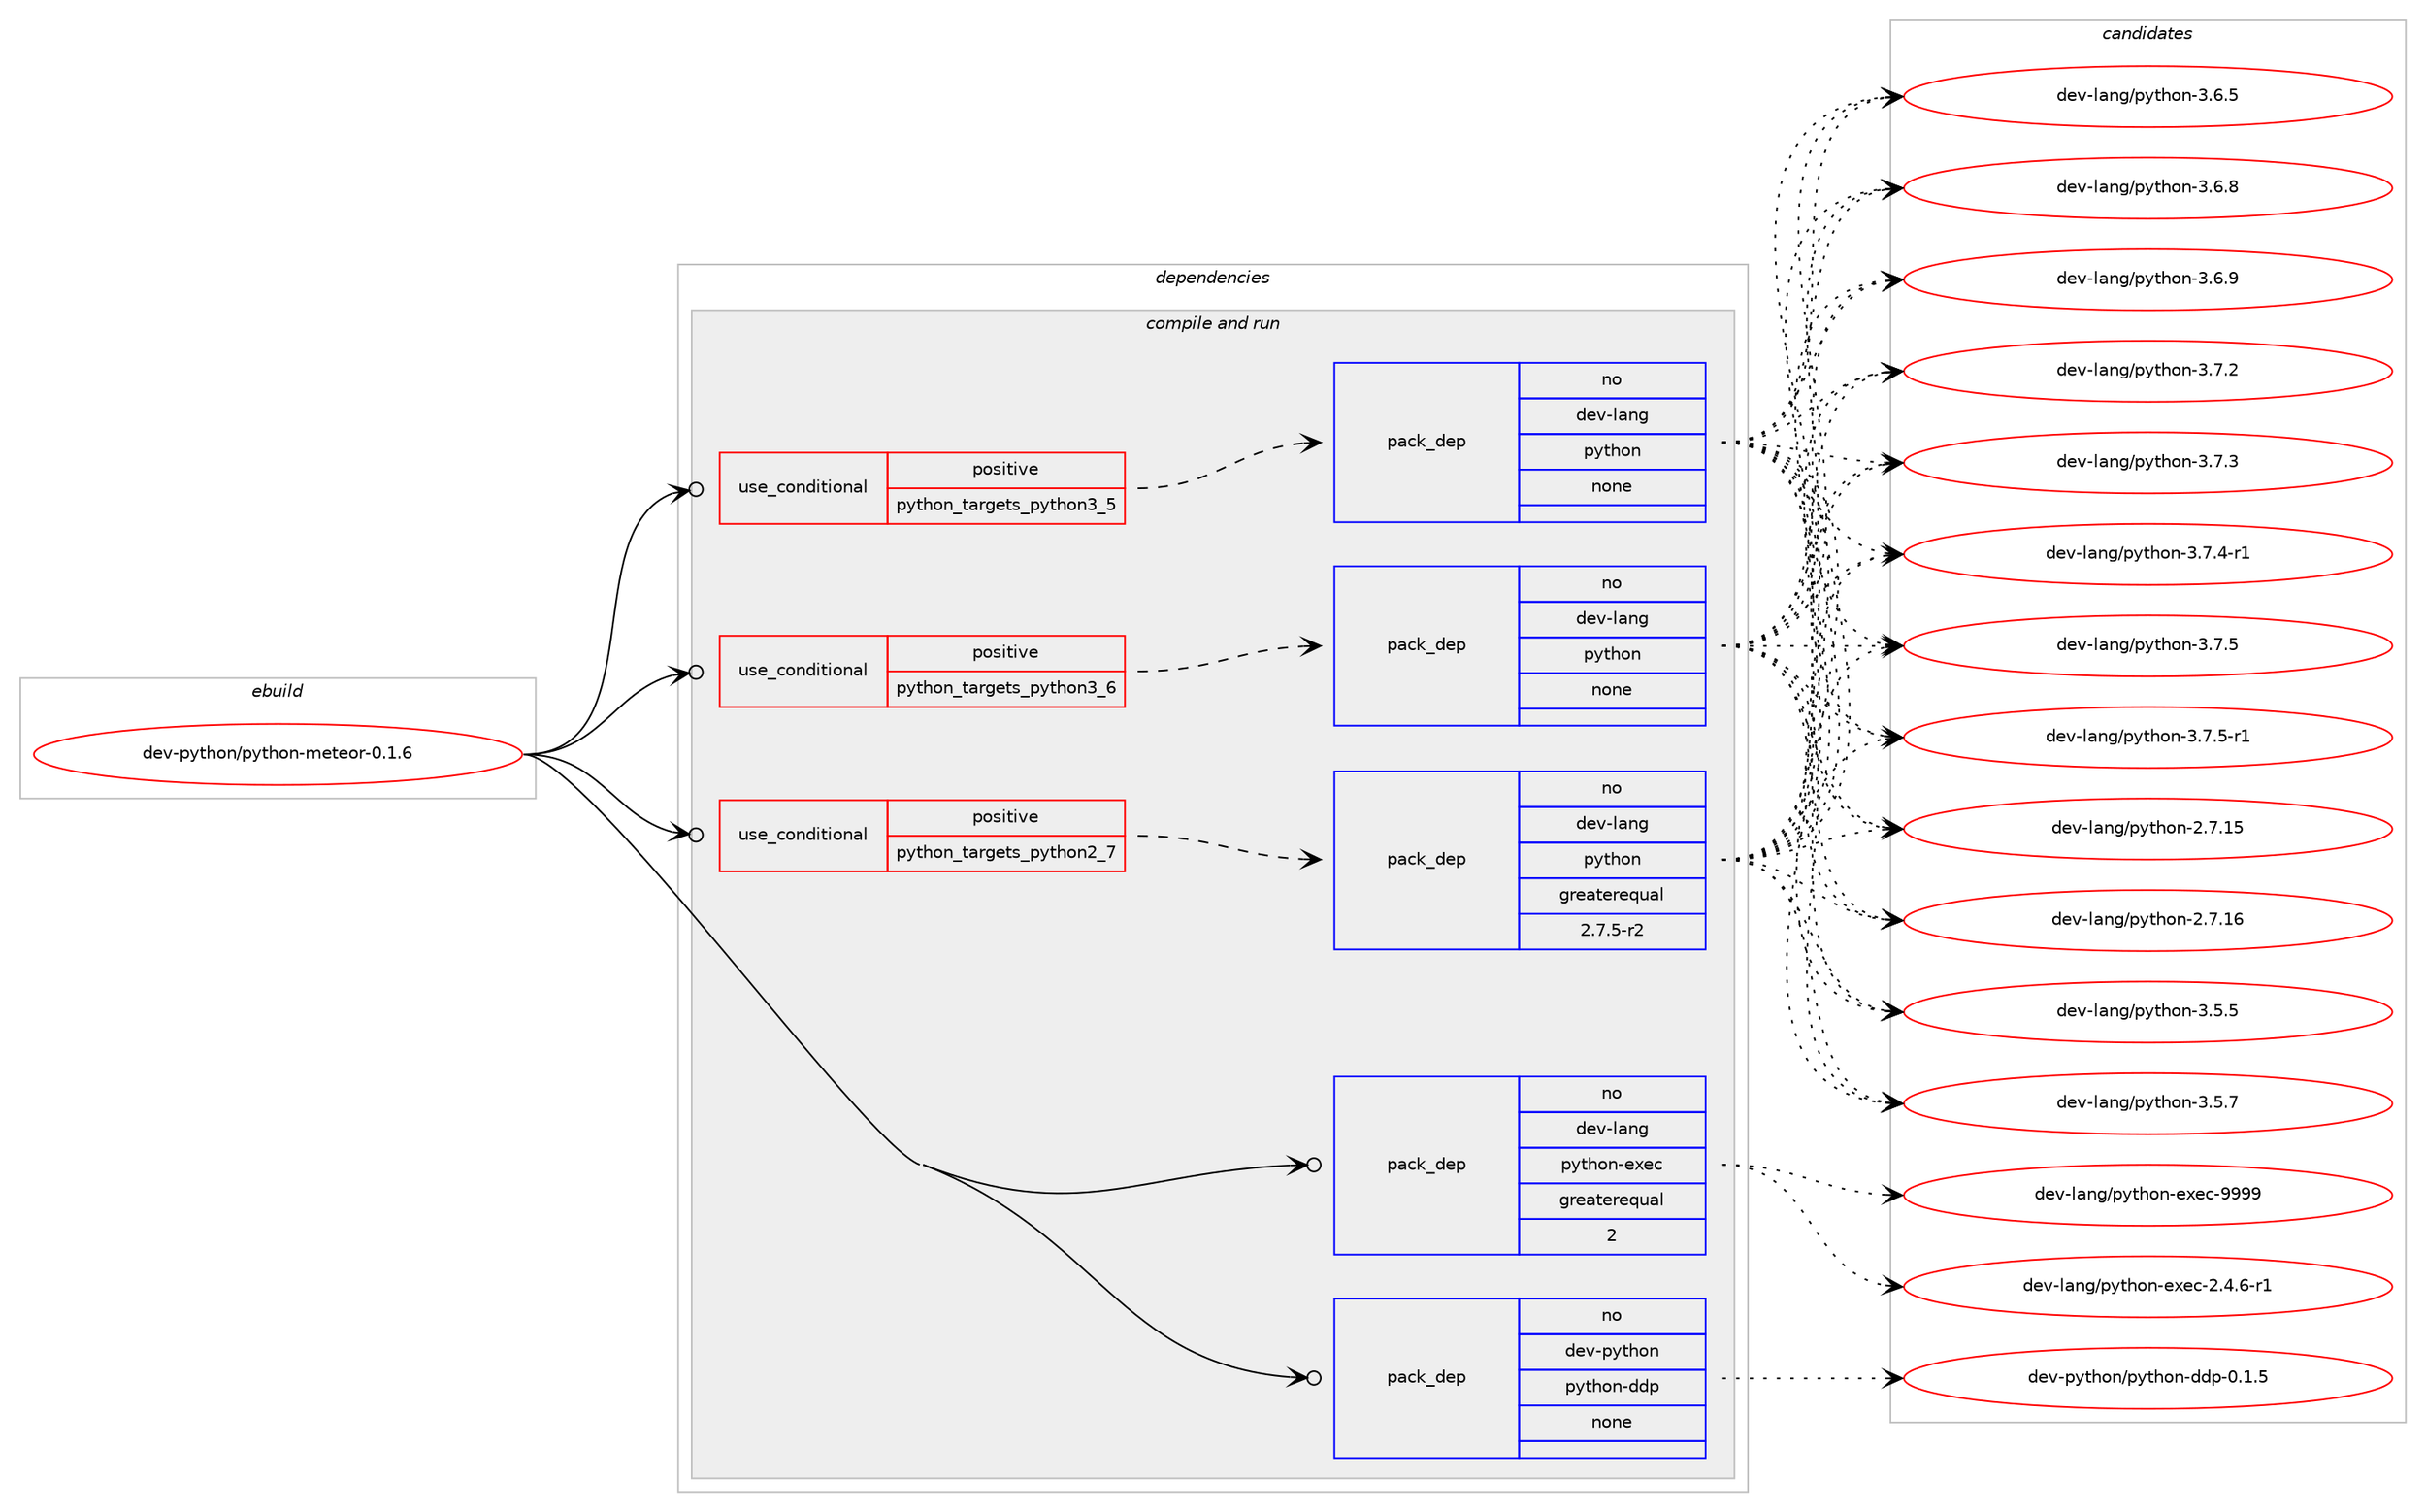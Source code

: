 digraph prolog {

# *************
# Graph options
# *************

newrank=true;
concentrate=true;
compound=true;
graph [rankdir=LR,fontname=Helvetica,fontsize=10,ranksep=1.5];#, ranksep=2.5, nodesep=0.2];
edge  [arrowhead=vee];
node  [fontname=Helvetica,fontsize=10];

# **********
# The ebuild
# **********

subgraph cluster_leftcol {
color=gray;
rank=same;
label=<<i>ebuild</i>>;
id [label="dev-python/python-meteor-0.1.6", color=red, width=4, href="../dev-python/python-meteor-0.1.6.svg"];
}

# ****************
# The dependencies
# ****************

subgraph cluster_midcol {
color=gray;
label=<<i>dependencies</i>>;
subgraph cluster_compile {
fillcolor="#eeeeee";
style=filled;
label=<<i>compile</i>>;
}
subgraph cluster_compileandrun {
fillcolor="#eeeeee";
style=filled;
label=<<i>compile and run</i>>;
subgraph cond147729 {
dependency632006 [label=<<TABLE BORDER="0" CELLBORDER="1" CELLSPACING="0" CELLPADDING="4"><TR><TD ROWSPAN="3" CELLPADDING="10">use_conditional</TD></TR><TR><TD>positive</TD></TR><TR><TD>python_targets_python2_7</TD></TR></TABLE>>, shape=none, color=red];
subgraph pack472406 {
dependency632007 [label=<<TABLE BORDER="0" CELLBORDER="1" CELLSPACING="0" CELLPADDING="4" WIDTH="220"><TR><TD ROWSPAN="6" CELLPADDING="30">pack_dep</TD></TR><TR><TD WIDTH="110">no</TD></TR><TR><TD>dev-lang</TD></TR><TR><TD>python</TD></TR><TR><TD>greaterequal</TD></TR><TR><TD>2.7.5-r2</TD></TR></TABLE>>, shape=none, color=blue];
}
dependency632006:e -> dependency632007:w [weight=20,style="dashed",arrowhead="vee"];
}
id:e -> dependency632006:w [weight=20,style="solid",arrowhead="odotvee"];
subgraph cond147730 {
dependency632008 [label=<<TABLE BORDER="0" CELLBORDER="1" CELLSPACING="0" CELLPADDING="4"><TR><TD ROWSPAN="3" CELLPADDING="10">use_conditional</TD></TR><TR><TD>positive</TD></TR><TR><TD>python_targets_python3_5</TD></TR></TABLE>>, shape=none, color=red];
subgraph pack472407 {
dependency632009 [label=<<TABLE BORDER="0" CELLBORDER="1" CELLSPACING="0" CELLPADDING="4" WIDTH="220"><TR><TD ROWSPAN="6" CELLPADDING="30">pack_dep</TD></TR><TR><TD WIDTH="110">no</TD></TR><TR><TD>dev-lang</TD></TR><TR><TD>python</TD></TR><TR><TD>none</TD></TR><TR><TD></TD></TR></TABLE>>, shape=none, color=blue];
}
dependency632008:e -> dependency632009:w [weight=20,style="dashed",arrowhead="vee"];
}
id:e -> dependency632008:w [weight=20,style="solid",arrowhead="odotvee"];
subgraph cond147731 {
dependency632010 [label=<<TABLE BORDER="0" CELLBORDER="1" CELLSPACING="0" CELLPADDING="4"><TR><TD ROWSPAN="3" CELLPADDING="10">use_conditional</TD></TR><TR><TD>positive</TD></TR><TR><TD>python_targets_python3_6</TD></TR></TABLE>>, shape=none, color=red];
subgraph pack472408 {
dependency632011 [label=<<TABLE BORDER="0" CELLBORDER="1" CELLSPACING="0" CELLPADDING="4" WIDTH="220"><TR><TD ROWSPAN="6" CELLPADDING="30">pack_dep</TD></TR><TR><TD WIDTH="110">no</TD></TR><TR><TD>dev-lang</TD></TR><TR><TD>python</TD></TR><TR><TD>none</TD></TR><TR><TD></TD></TR></TABLE>>, shape=none, color=blue];
}
dependency632010:e -> dependency632011:w [weight=20,style="dashed",arrowhead="vee"];
}
id:e -> dependency632010:w [weight=20,style="solid",arrowhead="odotvee"];
subgraph pack472409 {
dependency632012 [label=<<TABLE BORDER="0" CELLBORDER="1" CELLSPACING="0" CELLPADDING="4" WIDTH="220"><TR><TD ROWSPAN="6" CELLPADDING="30">pack_dep</TD></TR><TR><TD WIDTH="110">no</TD></TR><TR><TD>dev-lang</TD></TR><TR><TD>python-exec</TD></TR><TR><TD>greaterequal</TD></TR><TR><TD>2</TD></TR></TABLE>>, shape=none, color=blue];
}
id:e -> dependency632012:w [weight=20,style="solid",arrowhead="odotvee"];
subgraph pack472410 {
dependency632013 [label=<<TABLE BORDER="0" CELLBORDER="1" CELLSPACING="0" CELLPADDING="4" WIDTH="220"><TR><TD ROWSPAN="6" CELLPADDING="30">pack_dep</TD></TR><TR><TD WIDTH="110">no</TD></TR><TR><TD>dev-python</TD></TR><TR><TD>python-ddp</TD></TR><TR><TD>none</TD></TR><TR><TD></TD></TR></TABLE>>, shape=none, color=blue];
}
id:e -> dependency632013:w [weight=20,style="solid",arrowhead="odotvee"];
}
subgraph cluster_run {
fillcolor="#eeeeee";
style=filled;
label=<<i>run</i>>;
}
}

# **************
# The candidates
# **************

subgraph cluster_choices {
rank=same;
color=gray;
label=<<i>candidates</i>>;

subgraph choice472406 {
color=black;
nodesep=1;
choice10010111845108971101034711212111610411111045504655464953 [label="dev-lang/python-2.7.15", color=red, width=4,href="../dev-lang/python-2.7.15.svg"];
choice10010111845108971101034711212111610411111045504655464954 [label="dev-lang/python-2.7.16", color=red, width=4,href="../dev-lang/python-2.7.16.svg"];
choice100101118451089711010347112121116104111110455146534653 [label="dev-lang/python-3.5.5", color=red, width=4,href="../dev-lang/python-3.5.5.svg"];
choice100101118451089711010347112121116104111110455146534655 [label="dev-lang/python-3.5.7", color=red, width=4,href="../dev-lang/python-3.5.7.svg"];
choice100101118451089711010347112121116104111110455146544653 [label="dev-lang/python-3.6.5", color=red, width=4,href="../dev-lang/python-3.6.5.svg"];
choice100101118451089711010347112121116104111110455146544656 [label="dev-lang/python-3.6.8", color=red, width=4,href="../dev-lang/python-3.6.8.svg"];
choice100101118451089711010347112121116104111110455146544657 [label="dev-lang/python-3.6.9", color=red, width=4,href="../dev-lang/python-3.6.9.svg"];
choice100101118451089711010347112121116104111110455146554650 [label="dev-lang/python-3.7.2", color=red, width=4,href="../dev-lang/python-3.7.2.svg"];
choice100101118451089711010347112121116104111110455146554651 [label="dev-lang/python-3.7.3", color=red, width=4,href="../dev-lang/python-3.7.3.svg"];
choice1001011184510897110103471121211161041111104551465546524511449 [label="dev-lang/python-3.7.4-r1", color=red, width=4,href="../dev-lang/python-3.7.4-r1.svg"];
choice100101118451089711010347112121116104111110455146554653 [label="dev-lang/python-3.7.5", color=red, width=4,href="../dev-lang/python-3.7.5.svg"];
choice1001011184510897110103471121211161041111104551465546534511449 [label="dev-lang/python-3.7.5-r1", color=red, width=4,href="../dev-lang/python-3.7.5-r1.svg"];
dependency632007:e -> choice10010111845108971101034711212111610411111045504655464953:w [style=dotted,weight="100"];
dependency632007:e -> choice10010111845108971101034711212111610411111045504655464954:w [style=dotted,weight="100"];
dependency632007:e -> choice100101118451089711010347112121116104111110455146534653:w [style=dotted,weight="100"];
dependency632007:e -> choice100101118451089711010347112121116104111110455146534655:w [style=dotted,weight="100"];
dependency632007:e -> choice100101118451089711010347112121116104111110455146544653:w [style=dotted,weight="100"];
dependency632007:e -> choice100101118451089711010347112121116104111110455146544656:w [style=dotted,weight="100"];
dependency632007:e -> choice100101118451089711010347112121116104111110455146544657:w [style=dotted,weight="100"];
dependency632007:e -> choice100101118451089711010347112121116104111110455146554650:w [style=dotted,weight="100"];
dependency632007:e -> choice100101118451089711010347112121116104111110455146554651:w [style=dotted,weight="100"];
dependency632007:e -> choice1001011184510897110103471121211161041111104551465546524511449:w [style=dotted,weight="100"];
dependency632007:e -> choice100101118451089711010347112121116104111110455146554653:w [style=dotted,weight="100"];
dependency632007:e -> choice1001011184510897110103471121211161041111104551465546534511449:w [style=dotted,weight="100"];
}
subgraph choice472407 {
color=black;
nodesep=1;
choice10010111845108971101034711212111610411111045504655464953 [label="dev-lang/python-2.7.15", color=red, width=4,href="../dev-lang/python-2.7.15.svg"];
choice10010111845108971101034711212111610411111045504655464954 [label="dev-lang/python-2.7.16", color=red, width=4,href="../dev-lang/python-2.7.16.svg"];
choice100101118451089711010347112121116104111110455146534653 [label="dev-lang/python-3.5.5", color=red, width=4,href="../dev-lang/python-3.5.5.svg"];
choice100101118451089711010347112121116104111110455146534655 [label="dev-lang/python-3.5.7", color=red, width=4,href="../dev-lang/python-3.5.7.svg"];
choice100101118451089711010347112121116104111110455146544653 [label="dev-lang/python-3.6.5", color=red, width=4,href="../dev-lang/python-3.6.5.svg"];
choice100101118451089711010347112121116104111110455146544656 [label="dev-lang/python-3.6.8", color=red, width=4,href="../dev-lang/python-3.6.8.svg"];
choice100101118451089711010347112121116104111110455146544657 [label="dev-lang/python-3.6.9", color=red, width=4,href="../dev-lang/python-3.6.9.svg"];
choice100101118451089711010347112121116104111110455146554650 [label="dev-lang/python-3.7.2", color=red, width=4,href="../dev-lang/python-3.7.2.svg"];
choice100101118451089711010347112121116104111110455146554651 [label="dev-lang/python-3.7.3", color=red, width=4,href="../dev-lang/python-3.7.3.svg"];
choice1001011184510897110103471121211161041111104551465546524511449 [label="dev-lang/python-3.7.4-r1", color=red, width=4,href="../dev-lang/python-3.7.4-r1.svg"];
choice100101118451089711010347112121116104111110455146554653 [label="dev-lang/python-3.7.5", color=red, width=4,href="../dev-lang/python-3.7.5.svg"];
choice1001011184510897110103471121211161041111104551465546534511449 [label="dev-lang/python-3.7.5-r1", color=red, width=4,href="../dev-lang/python-3.7.5-r1.svg"];
dependency632009:e -> choice10010111845108971101034711212111610411111045504655464953:w [style=dotted,weight="100"];
dependency632009:e -> choice10010111845108971101034711212111610411111045504655464954:w [style=dotted,weight="100"];
dependency632009:e -> choice100101118451089711010347112121116104111110455146534653:w [style=dotted,weight="100"];
dependency632009:e -> choice100101118451089711010347112121116104111110455146534655:w [style=dotted,weight="100"];
dependency632009:e -> choice100101118451089711010347112121116104111110455146544653:w [style=dotted,weight="100"];
dependency632009:e -> choice100101118451089711010347112121116104111110455146544656:w [style=dotted,weight="100"];
dependency632009:e -> choice100101118451089711010347112121116104111110455146544657:w [style=dotted,weight="100"];
dependency632009:e -> choice100101118451089711010347112121116104111110455146554650:w [style=dotted,weight="100"];
dependency632009:e -> choice100101118451089711010347112121116104111110455146554651:w [style=dotted,weight="100"];
dependency632009:e -> choice1001011184510897110103471121211161041111104551465546524511449:w [style=dotted,weight="100"];
dependency632009:e -> choice100101118451089711010347112121116104111110455146554653:w [style=dotted,weight="100"];
dependency632009:e -> choice1001011184510897110103471121211161041111104551465546534511449:w [style=dotted,weight="100"];
}
subgraph choice472408 {
color=black;
nodesep=1;
choice10010111845108971101034711212111610411111045504655464953 [label="dev-lang/python-2.7.15", color=red, width=4,href="../dev-lang/python-2.7.15.svg"];
choice10010111845108971101034711212111610411111045504655464954 [label="dev-lang/python-2.7.16", color=red, width=4,href="../dev-lang/python-2.7.16.svg"];
choice100101118451089711010347112121116104111110455146534653 [label="dev-lang/python-3.5.5", color=red, width=4,href="../dev-lang/python-3.5.5.svg"];
choice100101118451089711010347112121116104111110455146534655 [label="dev-lang/python-3.5.7", color=red, width=4,href="../dev-lang/python-3.5.7.svg"];
choice100101118451089711010347112121116104111110455146544653 [label="dev-lang/python-3.6.5", color=red, width=4,href="../dev-lang/python-3.6.5.svg"];
choice100101118451089711010347112121116104111110455146544656 [label="dev-lang/python-3.6.8", color=red, width=4,href="../dev-lang/python-3.6.8.svg"];
choice100101118451089711010347112121116104111110455146544657 [label="dev-lang/python-3.6.9", color=red, width=4,href="../dev-lang/python-3.6.9.svg"];
choice100101118451089711010347112121116104111110455146554650 [label="dev-lang/python-3.7.2", color=red, width=4,href="../dev-lang/python-3.7.2.svg"];
choice100101118451089711010347112121116104111110455146554651 [label="dev-lang/python-3.7.3", color=red, width=4,href="../dev-lang/python-3.7.3.svg"];
choice1001011184510897110103471121211161041111104551465546524511449 [label="dev-lang/python-3.7.4-r1", color=red, width=4,href="../dev-lang/python-3.7.4-r1.svg"];
choice100101118451089711010347112121116104111110455146554653 [label="dev-lang/python-3.7.5", color=red, width=4,href="../dev-lang/python-3.7.5.svg"];
choice1001011184510897110103471121211161041111104551465546534511449 [label="dev-lang/python-3.7.5-r1", color=red, width=4,href="../dev-lang/python-3.7.5-r1.svg"];
dependency632011:e -> choice10010111845108971101034711212111610411111045504655464953:w [style=dotted,weight="100"];
dependency632011:e -> choice10010111845108971101034711212111610411111045504655464954:w [style=dotted,weight="100"];
dependency632011:e -> choice100101118451089711010347112121116104111110455146534653:w [style=dotted,weight="100"];
dependency632011:e -> choice100101118451089711010347112121116104111110455146534655:w [style=dotted,weight="100"];
dependency632011:e -> choice100101118451089711010347112121116104111110455146544653:w [style=dotted,weight="100"];
dependency632011:e -> choice100101118451089711010347112121116104111110455146544656:w [style=dotted,weight="100"];
dependency632011:e -> choice100101118451089711010347112121116104111110455146544657:w [style=dotted,weight="100"];
dependency632011:e -> choice100101118451089711010347112121116104111110455146554650:w [style=dotted,weight="100"];
dependency632011:e -> choice100101118451089711010347112121116104111110455146554651:w [style=dotted,weight="100"];
dependency632011:e -> choice1001011184510897110103471121211161041111104551465546524511449:w [style=dotted,weight="100"];
dependency632011:e -> choice100101118451089711010347112121116104111110455146554653:w [style=dotted,weight="100"];
dependency632011:e -> choice1001011184510897110103471121211161041111104551465546534511449:w [style=dotted,weight="100"];
}
subgraph choice472409 {
color=black;
nodesep=1;
choice10010111845108971101034711212111610411111045101120101994550465246544511449 [label="dev-lang/python-exec-2.4.6-r1", color=red, width=4,href="../dev-lang/python-exec-2.4.6-r1.svg"];
choice10010111845108971101034711212111610411111045101120101994557575757 [label="dev-lang/python-exec-9999", color=red, width=4,href="../dev-lang/python-exec-9999.svg"];
dependency632012:e -> choice10010111845108971101034711212111610411111045101120101994550465246544511449:w [style=dotted,weight="100"];
dependency632012:e -> choice10010111845108971101034711212111610411111045101120101994557575757:w [style=dotted,weight="100"];
}
subgraph choice472410 {
color=black;
nodesep=1;
choice100101118451121211161041111104711212111610411111045100100112454846494653 [label="dev-python/python-ddp-0.1.5", color=red, width=4,href="../dev-python/python-ddp-0.1.5.svg"];
dependency632013:e -> choice100101118451121211161041111104711212111610411111045100100112454846494653:w [style=dotted,weight="100"];
}
}

}
